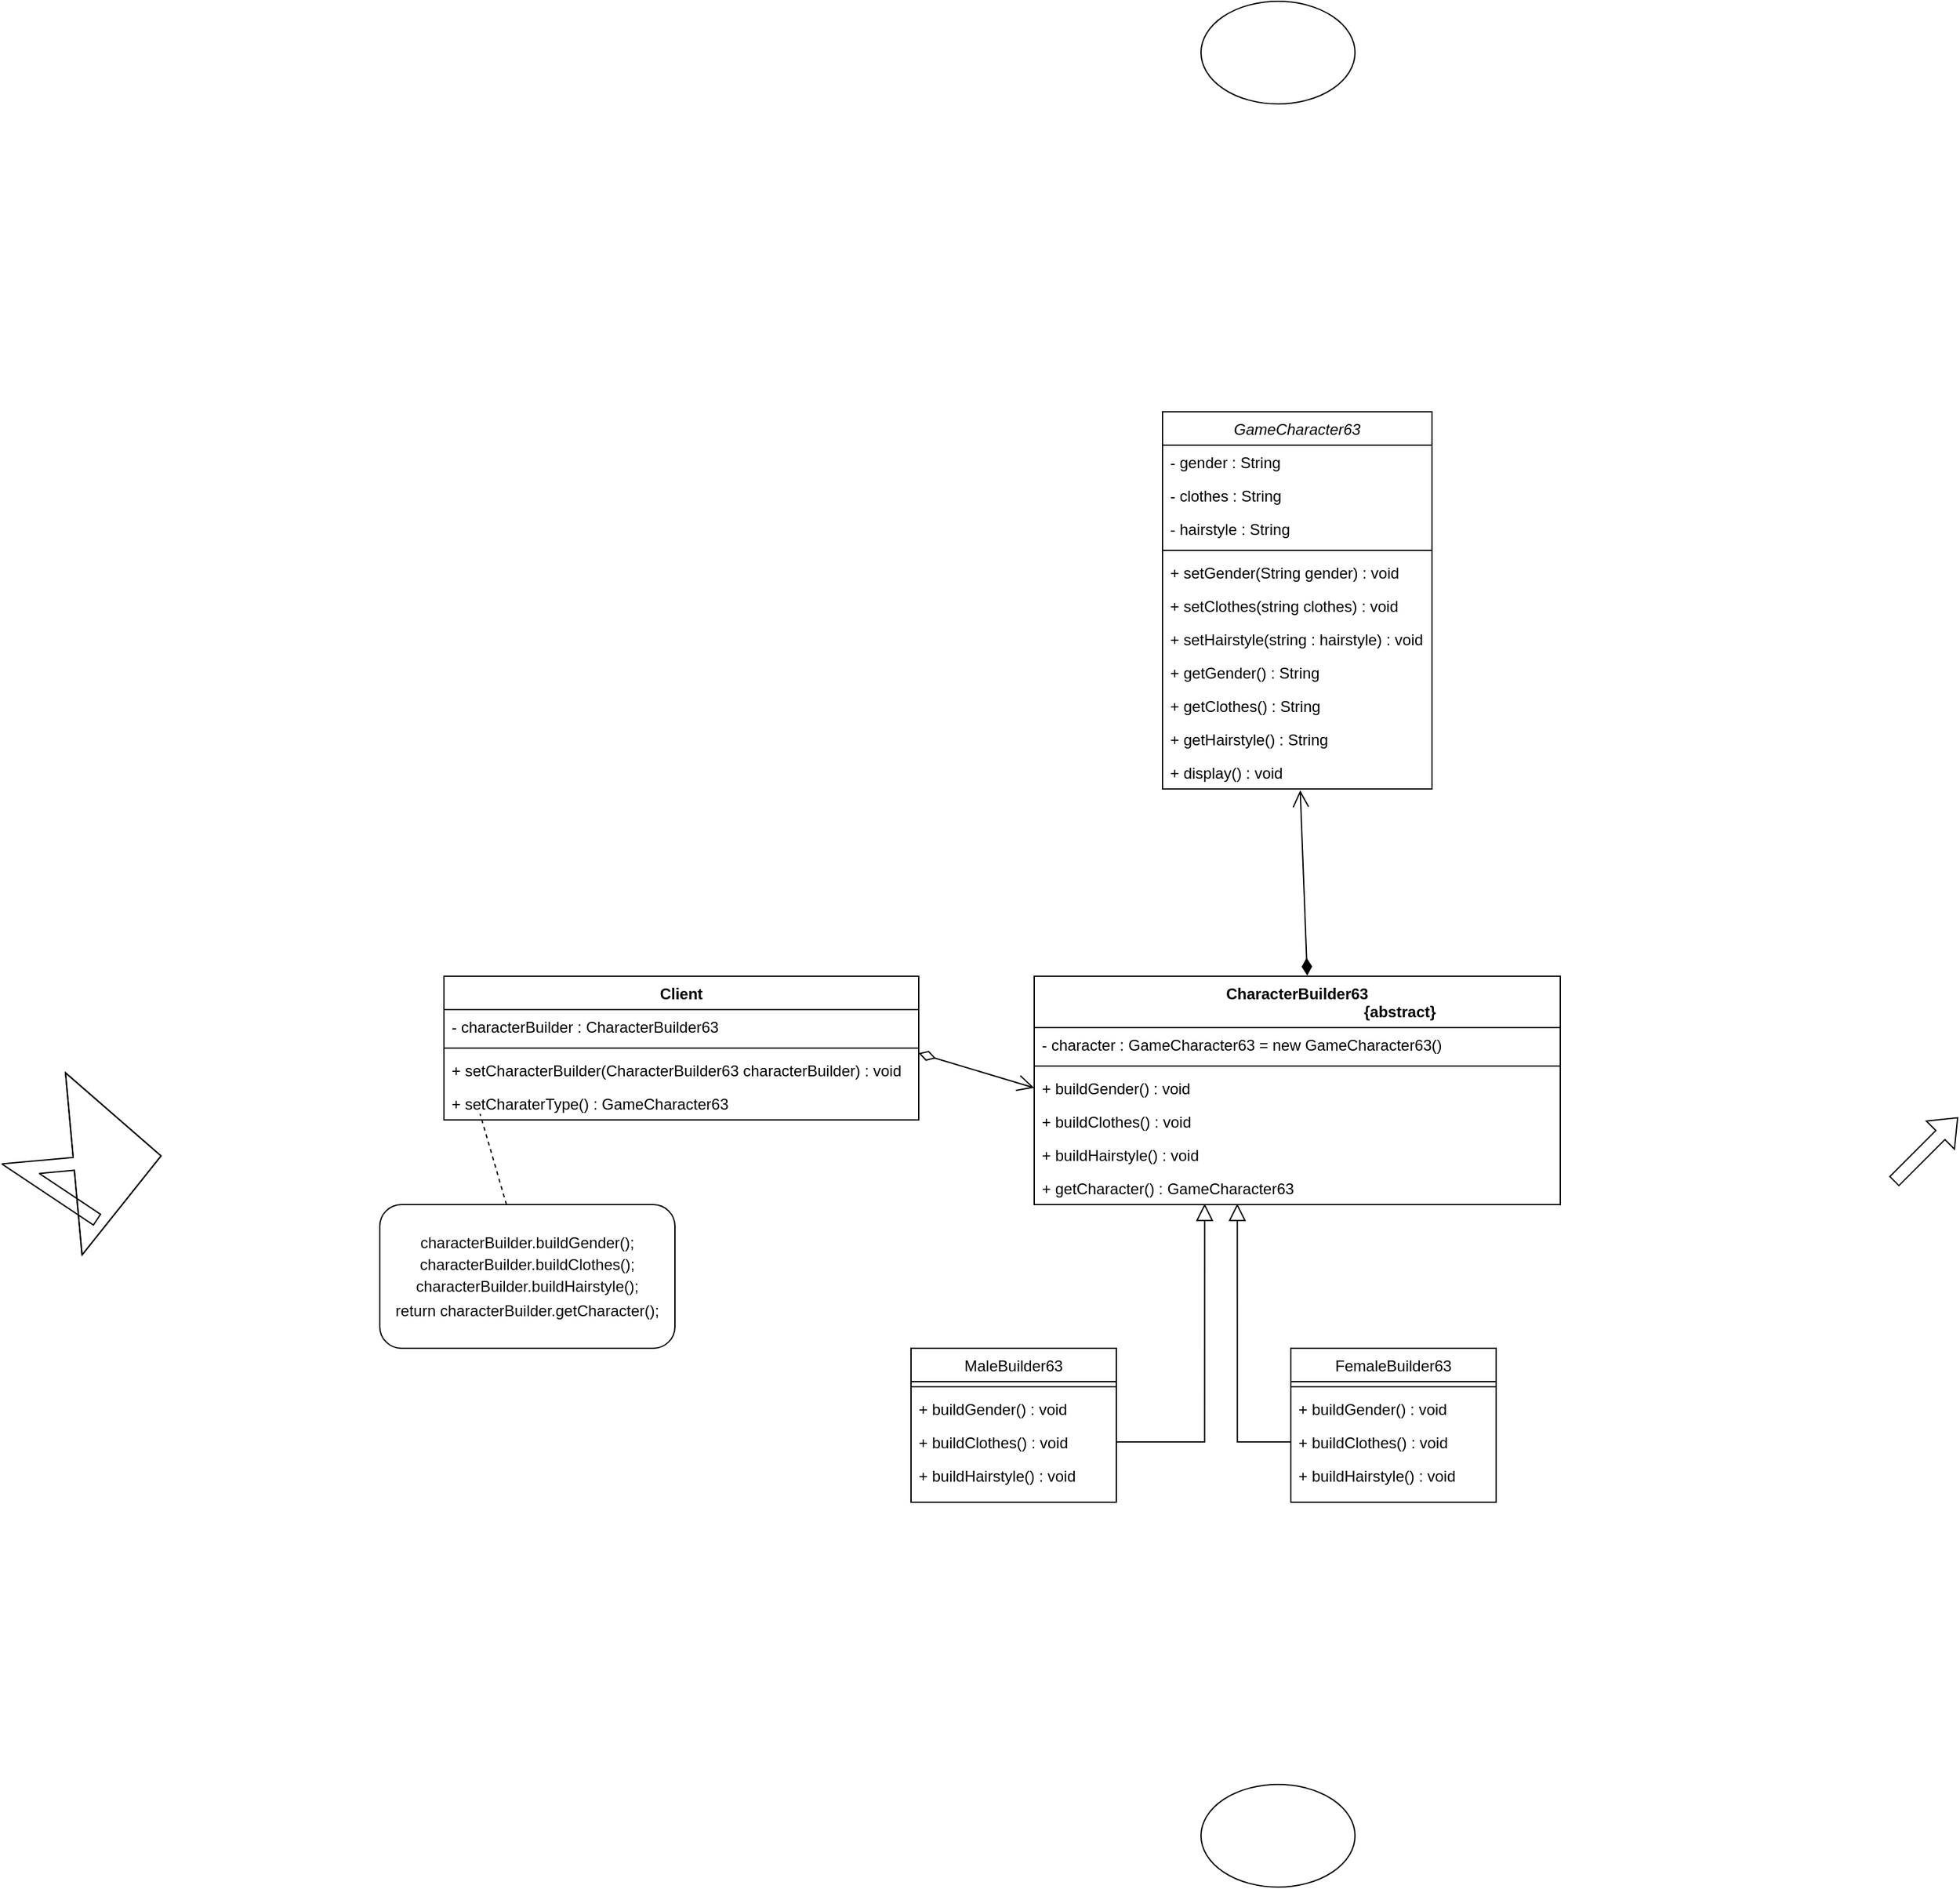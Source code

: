 <mxfile version="22.0.4" type="github">
  <diagram id="C5RBs43oDa-KdzZeNtuy" name="Page-1">
    <mxGraphModel dx="1755" dy="1894" grid="1" gridSize="10" guides="1" tooltips="1" connect="1" arrows="1" fold="1" page="1" pageScale="1" pageWidth="827" pageHeight="1169" math="0" shadow="0">
      <root>
        <mxCell id="WIyWlLk6GJQsqaUBKTNV-0" />
        <mxCell id="WIyWlLk6GJQsqaUBKTNV-1" parent="WIyWlLk6GJQsqaUBKTNV-0" />
        <mxCell id="zkfFHV4jXpPFQw0GAbJ--0" value="GameCharacter63" style="swimlane;fontStyle=2;align=center;verticalAlign=top;childLayout=stackLayout;horizontal=1;startSize=26;horizontalStack=0;resizeParent=1;resizeLast=0;collapsible=1;marginBottom=0;rounded=0;shadow=0;strokeWidth=1;" parent="WIyWlLk6GJQsqaUBKTNV-1" vertex="1">
          <mxGeometry x="450" y="-360" width="210" height="294" as="geometry">
            <mxRectangle x="230" y="140" width="160" height="26" as="alternateBounds" />
          </mxGeometry>
        </mxCell>
        <mxCell id="zkfFHV4jXpPFQw0GAbJ--1" value="- gender : String" style="text;align=left;verticalAlign=top;spacingLeft=4;spacingRight=4;overflow=hidden;rotatable=0;points=[[0,0.5],[1,0.5]];portConstraint=eastwest;" parent="zkfFHV4jXpPFQw0GAbJ--0" vertex="1">
          <mxGeometry y="26" width="210" height="26" as="geometry" />
        </mxCell>
        <mxCell id="zkfFHV4jXpPFQw0GAbJ--2" value="- clothes : String" style="text;align=left;verticalAlign=top;spacingLeft=4;spacingRight=4;overflow=hidden;rotatable=0;points=[[0,0.5],[1,0.5]];portConstraint=eastwest;rounded=0;shadow=0;html=0;" parent="zkfFHV4jXpPFQw0GAbJ--0" vertex="1">
          <mxGeometry y="52" width="210" height="26" as="geometry" />
        </mxCell>
        <mxCell id="zkfFHV4jXpPFQw0GAbJ--3" value="- hairstyle : String" style="text;align=left;verticalAlign=top;spacingLeft=4;spacingRight=4;overflow=hidden;rotatable=0;points=[[0,0.5],[1,0.5]];portConstraint=eastwest;rounded=0;shadow=0;html=0;" parent="zkfFHV4jXpPFQw0GAbJ--0" vertex="1">
          <mxGeometry y="78" width="210" height="26" as="geometry" />
        </mxCell>
        <mxCell id="zkfFHV4jXpPFQw0GAbJ--4" value="" style="line;html=1;strokeWidth=1;align=left;verticalAlign=middle;spacingTop=-1;spacingLeft=3;spacingRight=3;rotatable=0;labelPosition=right;points=[];portConstraint=eastwest;" parent="zkfFHV4jXpPFQw0GAbJ--0" vertex="1">
          <mxGeometry y="104" width="210" height="8" as="geometry" />
        </mxCell>
        <mxCell id="zkfFHV4jXpPFQw0GAbJ--5" value="+ setGender(String gender) : void" style="text;align=left;verticalAlign=top;spacingLeft=4;spacingRight=4;overflow=hidden;rotatable=0;points=[[0,0.5],[1,0.5]];portConstraint=eastwest;" parent="zkfFHV4jXpPFQw0GAbJ--0" vertex="1">
          <mxGeometry y="112" width="210" height="26" as="geometry" />
        </mxCell>
        <mxCell id="nkLsAOiy938owsfeflDL-0" value="+ setClothes(string clothes) : void" style="text;align=left;verticalAlign=top;spacingLeft=4;spacingRight=4;overflow=hidden;rotatable=0;points=[[0,0.5],[1,0.5]];portConstraint=eastwest;" parent="zkfFHV4jXpPFQw0GAbJ--0" vertex="1">
          <mxGeometry y="138" width="210" height="26" as="geometry" />
        </mxCell>
        <mxCell id="nkLsAOiy938owsfeflDL-1" value="+ setHairstyle(string : hairstyle) : void" style="text;align=left;verticalAlign=top;spacingLeft=4;spacingRight=4;overflow=hidden;rotatable=0;points=[[0,0.5],[1,0.5]];portConstraint=eastwest;" parent="zkfFHV4jXpPFQw0GAbJ--0" vertex="1">
          <mxGeometry y="164" width="210" height="26" as="geometry" />
        </mxCell>
        <mxCell id="nkLsAOiy938owsfeflDL-2" value="+ getGender() : String" style="text;align=left;verticalAlign=top;spacingLeft=4;spacingRight=4;overflow=hidden;rotatable=0;points=[[0,0.5],[1,0.5]];portConstraint=eastwest;" parent="zkfFHV4jXpPFQw0GAbJ--0" vertex="1">
          <mxGeometry y="190" width="210" height="26" as="geometry" />
        </mxCell>
        <mxCell id="nkLsAOiy938owsfeflDL-3" value="+ getClothes() : String" style="text;align=left;verticalAlign=top;spacingLeft=4;spacingRight=4;overflow=hidden;rotatable=0;points=[[0,0.5],[1,0.5]];portConstraint=eastwest;" parent="zkfFHV4jXpPFQw0GAbJ--0" vertex="1">
          <mxGeometry y="216" width="210" height="26" as="geometry" />
        </mxCell>
        <mxCell id="nkLsAOiy938owsfeflDL-4" value="+ getHairstyle() : String" style="text;align=left;verticalAlign=top;spacingLeft=4;spacingRight=4;overflow=hidden;rotatable=0;points=[[0,0.5],[1,0.5]];portConstraint=eastwest;" parent="zkfFHV4jXpPFQw0GAbJ--0" vertex="1">
          <mxGeometry y="242" width="210" height="26" as="geometry" />
        </mxCell>
        <mxCell id="nkLsAOiy938owsfeflDL-5" value="+ display() : void" style="text;align=left;verticalAlign=top;spacingLeft=4;spacingRight=4;overflow=hidden;rotatable=0;points=[[0,0.5],[1,0.5]];portConstraint=eastwest;" parent="zkfFHV4jXpPFQw0GAbJ--0" vertex="1">
          <mxGeometry y="268" width="210" height="26" as="geometry" />
        </mxCell>
        <mxCell id="zkfFHV4jXpPFQw0GAbJ--6" value="MaleBuilder63" style="swimlane;fontStyle=0;align=center;verticalAlign=top;childLayout=stackLayout;horizontal=1;startSize=26;horizontalStack=0;resizeParent=1;resizeLast=0;collapsible=1;marginBottom=0;rounded=0;shadow=0;strokeWidth=1;" parent="WIyWlLk6GJQsqaUBKTNV-1" vertex="1">
          <mxGeometry x="254" y="370" width="160" height="120" as="geometry">
            <mxRectangle x="130" y="380" width="160" height="26" as="alternateBounds" />
          </mxGeometry>
        </mxCell>
        <mxCell id="zkfFHV4jXpPFQw0GAbJ--9" value="" style="line;html=1;strokeWidth=1;align=left;verticalAlign=middle;spacingTop=-1;spacingLeft=3;spacingRight=3;rotatable=0;labelPosition=right;points=[];portConstraint=eastwest;" parent="zkfFHV4jXpPFQw0GAbJ--6" vertex="1">
          <mxGeometry y="26" width="160" height="8" as="geometry" />
        </mxCell>
        <mxCell id="zkfFHV4jXpPFQw0GAbJ--10" value="+ buildGender() : void" style="text;align=left;verticalAlign=top;spacingLeft=4;spacingRight=4;overflow=hidden;rotatable=0;points=[[0,0.5],[1,0.5]];portConstraint=eastwest;fontStyle=0" parent="zkfFHV4jXpPFQw0GAbJ--6" vertex="1">
          <mxGeometry y="34" width="160" height="26" as="geometry" />
        </mxCell>
        <mxCell id="s7s2Bhwp-jDuUCuovJuW-9" value="+ buildClothes() : void" style="text;align=left;verticalAlign=top;spacingLeft=4;spacingRight=4;overflow=hidden;rotatable=0;points=[[0,0.5],[1,0.5]];portConstraint=eastwest;fontStyle=0" parent="zkfFHV4jXpPFQw0GAbJ--6" vertex="1">
          <mxGeometry y="60" width="160" height="26" as="geometry" />
        </mxCell>
        <mxCell id="s7s2Bhwp-jDuUCuovJuW-8" value="+ buildHairstyle() : void" style="text;align=left;verticalAlign=top;spacingLeft=4;spacingRight=4;overflow=hidden;rotatable=0;points=[[0,0.5],[1,0.5]];portConstraint=eastwest;fontStyle=0" parent="zkfFHV4jXpPFQw0GAbJ--6" vertex="1">
          <mxGeometry y="86" width="160" height="26" as="geometry" />
        </mxCell>
        <mxCell id="zkfFHV4jXpPFQw0GAbJ--17" value="FemaleBuilder63" style="swimlane;fontStyle=0;align=center;verticalAlign=top;childLayout=stackLayout;horizontal=1;startSize=26;horizontalStack=0;resizeParent=1;resizeLast=0;collapsible=1;marginBottom=0;rounded=0;shadow=0;strokeWidth=1;" parent="WIyWlLk6GJQsqaUBKTNV-1" vertex="1">
          <mxGeometry x="550" y="370" width="160" height="120" as="geometry">
            <mxRectangle x="550" y="140" width="160" height="26" as="alternateBounds" />
          </mxGeometry>
        </mxCell>
        <mxCell id="zkfFHV4jXpPFQw0GAbJ--23" value="" style="line;html=1;strokeWidth=1;align=left;verticalAlign=middle;spacingTop=-1;spacingLeft=3;spacingRight=3;rotatable=0;labelPosition=right;points=[];portConstraint=eastwest;" parent="zkfFHV4jXpPFQw0GAbJ--17" vertex="1">
          <mxGeometry y="26" width="160" height="8" as="geometry" />
        </mxCell>
        <mxCell id="zkfFHV4jXpPFQw0GAbJ--24" value="+ buildGender() : void" style="text;align=left;verticalAlign=top;spacingLeft=4;spacingRight=4;overflow=hidden;rotatable=0;points=[[0,0.5],[1,0.5]];portConstraint=eastwest;" parent="zkfFHV4jXpPFQw0GAbJ--17" vertex="1">
          <mxGeometry y="34" width="160" height="26" as="geometry" />
        </mxCell>
        <mxCell id="zkfFHV4jXpPFQw0GAbJ--25" value="+ buildClothes() : void" style="text;align=left;verticalAlign=top;spacingLeft=4;spacingRight=4;overflow=hidden;rotatable=0;points=[[0,0.5],[1,0.5]];portConstraint=eastwest;" parent="zkfFHV4jXpPFQw0GAbJ--17" vertex="1">
          <mxGeometry y="60" width="160" height="26" as="geometry" />
        </mxCell>
        <mxCell id="s7s2Bhwp-jDuUCuovJuW-11" value="+ buildHairstyle() : void" style="text;align=left;verticalAlign=top;spacingLeft=4;spacingRight=4;overflow=hidden;rotatable=0;points=[[0,0.5],[1,0.5]];portConstraint=eastwest;" parent="zkfFHV4jXpPFQw0GAbJ--17" vertex="1">
          <mxGeometry y="86" width="160" height="26" as="geometry" />
        </mxCell>
        <mxCell id="s7s2Bhwp-jDuUCuovJuW-0" value="CharacterBuilder63&lt;br&gt;&lt;span style=&quot;white-space: pre;&quot;&gt;&#x9;&lt;/span&gt;&lt;span style=&quot;white-space: pre;&quot;&gt;&#x9;&lt;/span&gt;&lt;span style=&quot;white-space: pre;&quot;&gt;&#x9;&lt;/span&gt;&lt;span style=&quot;white-space: pre;&quot;&gt;&#x9;&lt;/span&gt;&lt;span style=&quot;white-space: pre;&quot;&gt;&#x9;&lt;/span&gt;&lt;span style=&quot;white-space: pre;&quot;&gt;&#x9;&lt;/span&gt;{abstract}" style="swimlane;fontStyle=1;align=center;verticalAlign=top;childLayout=stackLayout;horizontal=1;startSize=40;horizontalStack=0;resizeParent=1;resizeParentMax=0;resizeLast=0;collapsible=1;marginBottom=0;whiteSpace=wrap;html=1;" parent="WIyWlLk6GJQsqaUBKTNV-1" vertex="1">
          <mxGeometry x="350" y="80" width="410" height="178" as="geometry" />
        </mxCell>
        <mxCell id="s7s2Bhwp-jDuUCuovJuW-1" value="- character : GameCharacter63 = new GameCharacter63()" style="text;strokeColor=none;fillColor=none;align=left;verticalAlign=top;spacingLeft=4;spacingRight=4;overflow=hidden;rotatable=0;points=[[0,0.5],[1,0.5]];portConstraint=eastwest;whiteSpace=wrap;html=1;" parent="s7s2Bhwp-jDuUCuovJuW-0" vertex="1">
          <mxGeometry y="40" width="410" height="26" as="geometry" />
        </mxCell>
        <mxCell id="s7s2Bhwp-jDuUCuovJuW-2" value="" style="line;strokeWidth=1;fillColor=none;align=left;verticalAlign=middle;spacingTop=-1;spacingLeft=3;spacingRight=3;rotatable=0;labelPosition=right;points=[];portConstraint=eastwest;strokeColor=inherit;" parent="s7s2Bhwp-jDuUCuovJuW-0" vertex="1">
          <mxGeometry y="66" width="410" height="8" as="geometry" />
        </mxCell>
        <mxCell id="s7s2Bhwp-jDuUCuovJuW-3" value="+&amp;nbsp;buildGender() : void" style="text;strokeColor=none;fillColor=none;align=left;verticalAlign=top;spacingLeft=4;spacingRight=4;overflow=hidden;rotatable=0;points=[[0,0.5],[1,0.5]];portConstraint=eastwest;whiteSpace=wrap;html=1;" parent="s7s2Bhwp-jDuUCuovJuW-0" vertex="1">
          <mxGeometry y="74" width="410" height="26" as="geometry" />
        </mxCell>
        <mxCell id="s7s2Bhwp-jDuUCuovJuW-13" value="+&amp;nbsp;buildClothes&lt;span style=&quot;background-color: initial;&quot;&gt;() : void&lt;/span&gt;" style="text;strokeColor=none;fillColor=none;align=left;verticalAlign=top;spacingLeft=4;spacingRight=4;overflow=hidden;rotatable=0;points=[[0,0.5],[1,0.5]];portConstraint=eastwest;whiteSpace=wrap;html=1;" parent="s7s2Bhwp-jDuUCuovJuW-0" vertex="1">
          <mxGeometry y="100" width="410" height="26" as="geometry" />
        </mxCell>
        <mxCell id="s7s2Bhwp-jDuUCuovJuW-12" value="+&amp;nbsp;buildHairstyle() : void" style="text;strokeColor=none;fillColor=none;align=left;verticalAlign=top;spacingLeft=4;spacingRight=4;overflow=hidden;rotatable=0;points=[[0,0.5],[1,0.5]];portConstraint=eastwest;whiteSpace=wrap;html=1;" parent="s7s2Bhwp-jDuUCuovJuW-0" vertex="1">
          <mxGeometry y="126" width="410" height="26" as="geometry" />
        </mxCell>
        <mxCell id="s7s2Bhwp-jDuUCuovJuW-14" value="+&amp;nbsp;getCharacter() :&amp;nbsp;GameCharacter63" style="text;strokeColor=none;fillColor=none;align=left;verticalAlign=top;spacingLeft=4;spacingRight=4;overflow=hidden;rotatable=0;points=[[0,0.5],[1,0.5]];portConstraint=eastwest;whiteSpace=wrap;html=1;" parent="s7s2Bhwp-jDuUCuovJuW-0" vertex="1">
          <mxGeometry y="152" width="410" height="26" as="geometry" />
        </mxCell>
        <mxCell id="s7s2Bhwp-jDuUCuovJuW-4" value="Client" style="swimlane;fontStyle=1;align=center;verticalAlign=top;childLayout=stackLayout;horizontal=1;startSize=26;horizontalStack=0;resizeParent=1;resizeParentMax=0;resizeLast=0;collapsible=1;marginBottom=0;whiteSpace=wrap;html=1;" parent="WIyWlLk6GJQsqaUBKTNV-1" vertex="1">
          <mxGeometry x="-110" y="80" width="370" height="112" as="geometry" />
        </mxCell>
        <mxCell id="s7s2Bhwp-jDuUCuovJuW-5" value="-&amp;nbsp;characterBuilder :&amp;nbsp;CharacterBuilder63" style="text;strokeColor=none;fillColor=none;align=left;verticalAlign=top;spacingLeft=4;spacingRight=4;overflow=hidden;rotatable=0;points=[[0,0.5],[1,0.5]];portConstraint=eastwest;whiteSpace=wrap;html=1;" parent="s7s2Bhwp-jDuUCuovJuW-4" vertex="1">
          <mxGeometry y="26" width="370" height="26" as="geometry" />
        </mxCell>
        <mxCell id="s7s2Bhwp-jDuUCuovJuW-6" value="" style="line;strokeWidth=1;fillColor=none;align=left;verticalAlign=middle;spacingTop=-1;spacingLeft=3;spacingRight=3;rotatable=0;labelPosition=right;points=[];portConstraint=eastwest;strokeColor=inherit;" parent="s7s2Bhwp-jDuUCuovJuW-4" vertex="1">
          <mxGeometry y="52" width="370" height="8" as="geometry" />
        </mxCell>
        <mxCell id="s7s2Bhwp-jDuUCuovJuW-7" value="+ setCharacterBuilder(CharacterBuilder63 characterBuilder) : void" style="text;strokeColor=none;fillColor=none;align=left;verticalAlign=top;spacingLeft=4;spacingRight=4;overflow=hidden;rotatable=0;points=[[0,0.5],[1,0.5]];portConstraint=eastwest;whiteSpace=wrap;html=1;" parent="s7s2Bhwp-jDuUCuovJuW-4" vertex="1">
          <mxGeometry y="60" width="370" height="26" as="geometry" />
        </mxCell>
        <mxCell id="s7s2Bhwp-jDuUCuovJuW-15" value="+&amp;nbsp;setCharaterType() :&amp;nbsp;GameCharacter63" style="text;strokeColor=none;fillColor=none;align=left;verticalAlign=top;spacingLeft=4;spacingRight=4;overflow=hidden;rotatable=0;points=[[0,0.5],[1,0.5]];portConstraint=eastwest;whiteSpace=wrap;html=1;" parent="s7s2Bhwp-jDuUCuovJuW-4" vertex="1">
          <mxGeometry y="86" width="370" height="26" as="geometry" />
        </mxCell>
        <mxCell id="s7s2Bhwp-jDuUCuovJuW-16" value="" style="endArrow=open;html=1;rounded=0;entryX=0.511;entryY=1.039;entryDx=0;entryDy=0;entryPerimeter=0;exitX=0.519;exitY=-0.003;exitDx=0;exitDy=0;exitPerimeter=0;endFill=0;startArrow=diamondThin;startFill=1;endSize=11;startSize=11;" parent="WIyWlLk6GJQsqaUBKTNV-1" source="s7s2Bhwp-jDuUCuovJuW-0" target="nkLsAOiy938owsfeflDL-5" edge="1">
          <mxGeometry width="50" height="50" relative="1" as="geometry">
            <mxPoint x="290" y="20" as="sourcePoint" />
            <mxPoint x="340" y="-30" as="targetPoint" />
          </mxGeometry>
        </mxCell>
        <mxCell id="s7s2Bhwp-jDuUCuovJuW-17" value="" style="endArrow=open;html=1;rounded=0;entryX=0;entryY=0.5;entryDx=0;entryDy=0;endSize=11;startSize=11;endFill=0;startArrow=diamondThin;startFill=0;" parent="WIyWlLk6GJQsqaUBKTNV-1" target="s7s2Bhwp-jDuUCuovJuW-3" edge="1">
          <mxGeometry width="50" height="50" relative="1" as="geometry">
            <mxPoint x="260" y="140" as="sourcePoint" />
            <mxPoint x="340" y="-30" as="targetPoint" />
          </mxGeometry>
        </mxCell>
        <mxCell id="s7s2Bhwp-jDuUCuovJuW-21" style="edgeStyle=orthogonalEdgeStyle;rounded=0;orthogonalLoop=1;jettySize=auto;html=1;exitX=1;exitY=0.5;exitDx=0;exitDy=0;entryX=0.324;entryY=0.971;entryDx=0;entryDy=0;entryPerimeter=0;endSize=11;endArrow=block;endFill=0;" parent="WIyWlLk6GJQsqaUBKTNV-1" source="s7s2Bhwp-jDuUCuovJuW-9" target="s7s2Bhwp-jDuUCuovJuW-14" edge="1">
          <mxGeometry relative="1" as="geometry" />
        </mxCell>
        <mxCell id="s7s2Bhwp-jDuUCuovJuW-22" style="edgeStyle=orthogonalEdgeStyle;rounded=0;orthogonalLoop=1;jettySize=auto;html=1;exitX=0;exitY=0.5;exitDx=0;exitDy=0;entryX=0.386;entryY=0.971;entryDx=0;entryDy=0;entryPerimeter=0;endSize=11;endArrow=block;endFill=0;" parent="WIyWlLk6GJQsqaUBKTNV-1" source="zkfFHV4jXpPFQw0GAbJ--25" target="s7s2Bhwp-jDuUCuovJuW-14" edge="1">
          <mxGeometry relative="1" as="geometry" />
        </mxCell>
        <mxCell id="s7s2Bhwp-jDuUCuovJuW-23" value="&lt;div style=&quot;background-color: rgb(255, 255, 255);&quot;&gt;&lt;pre style=&quot;font-size: 14px;&quot;&gt;&lt;font style=&quot;font-size: 12px;&quot; color=&quot;#080808&quot;&gt;&lt;font style=&quot;font-size: 12px;&quot; face=&quot;Helvetica&quot;&gt;characterBuilder.buildGender();&lt;br&gt;characterBuilder.buildClothes();&lt;br&gt;characterBuilder.buildHairstyle();&lt;br&gt;return characterBuilder.getCharacter();&lt;/font&gt;&lt;span style=&quot;font-family: &amp;quot;JetBrains Mono&amp;quot;, monospace; font-size: 12.8pt;&quot;&gt;&lt;br&gt;&lt;/span&gt;&lt;/font&gt;&lt;/pre&gt;&lt;/div&gt;" style="rounded=1;whiteSpace=wrap;html=1;" parent="WIyWlLk6GJQsqaUBKTNV-1" vertex="1">
          <mxGeometry x="-160" y="258" width="230" height="112" as="geometry" />
        </mxCell>
        <mxCell id="s7s2Bhwp-jDuUCuovJuW-24" value="" style="endArrow=none;html=1;rounded=0;entryX=0.076;entryY=0.817;entryDx=0;entryDy=0;entryPerimeter=0;dashed=1;" parent="WIyWlLk6GJQsqaUBKTNV-1" source="s7s2Bhwp-jDuUCuovJuW-23" target="s7s2Bhwp-jDuUCuovJuW-15" edge="1">
          <mxGeometry width="50" height="50" relative="1" as="geometry">
            <mxPoint x="190" y="500" as="sourcePoint" />
            <mxPoint x="240" y="450" as="targetPoint" />
          </mxGeometry>
        </mxCell>
        <mxCell id="s7s2Bhwp-jDuUCuovJuW-26" value="" style="shape=flexArrow;endArrow=classic;html=1;rounded=0;" parent="WIyWlLk6GJQsqaUBKTNV-1" edge="1">
          <mxGeometry width="50" height="50" relative="1" as="geometry">
            <mxPoint x="1020" y="240" as="sourcePoint" />
            <mxPoint x="1070" y="190" as="targetPoint" />
          </mxGeometry>
        </mxCell>
        <mxCell id="s7s2Bhwp-jDuUCuovJuW-27" value="" style="shape=flexArrow;endArrow=classic;html=1;rounded=0;endWidth=131.667;endSize=22.433;" parent="WIyWlLk6GJQsqaUBKTNV-1" edge="1">
          <mxGeometry width="50" height="50" relative="1" as="geometry">
            <mxPoint x="-380" y="270" as="sourcePoint" />
            <mxPoint x="-330" y="220" as="targetPoint" />
            <Array as="points">
              <mxPoint x="-440" y="230" />
            </Array>
          </mxGeometry>
        </mxCell>
        <mxCell id="s7s2Bhwp-jDuUCuovJuW-28" value="" style="ellipse;whiteSpace=wrap;html=1;" parent="WIyWlLk6GJQsqaUBKTNV-1" vertex="1">
          <mxGeometry x="480" y="710" width="120" height="80" as="geometry" />
        </mxCell>
        <mxCell id="s7s2Bhwp-jDuUCuovJuW-29" value="" style="ellipse;whiteSpace=wrap;html=1;" parent="WIyWlLk6GJQsqaUBKTNV-1" vertex="1">
          <mxGeometry x="480" y="-680" width="120" height="80" as="geometry" />
        </mxCell>
      </root>
    </mxGraphModel>
  </diagram>
</mxfile>
